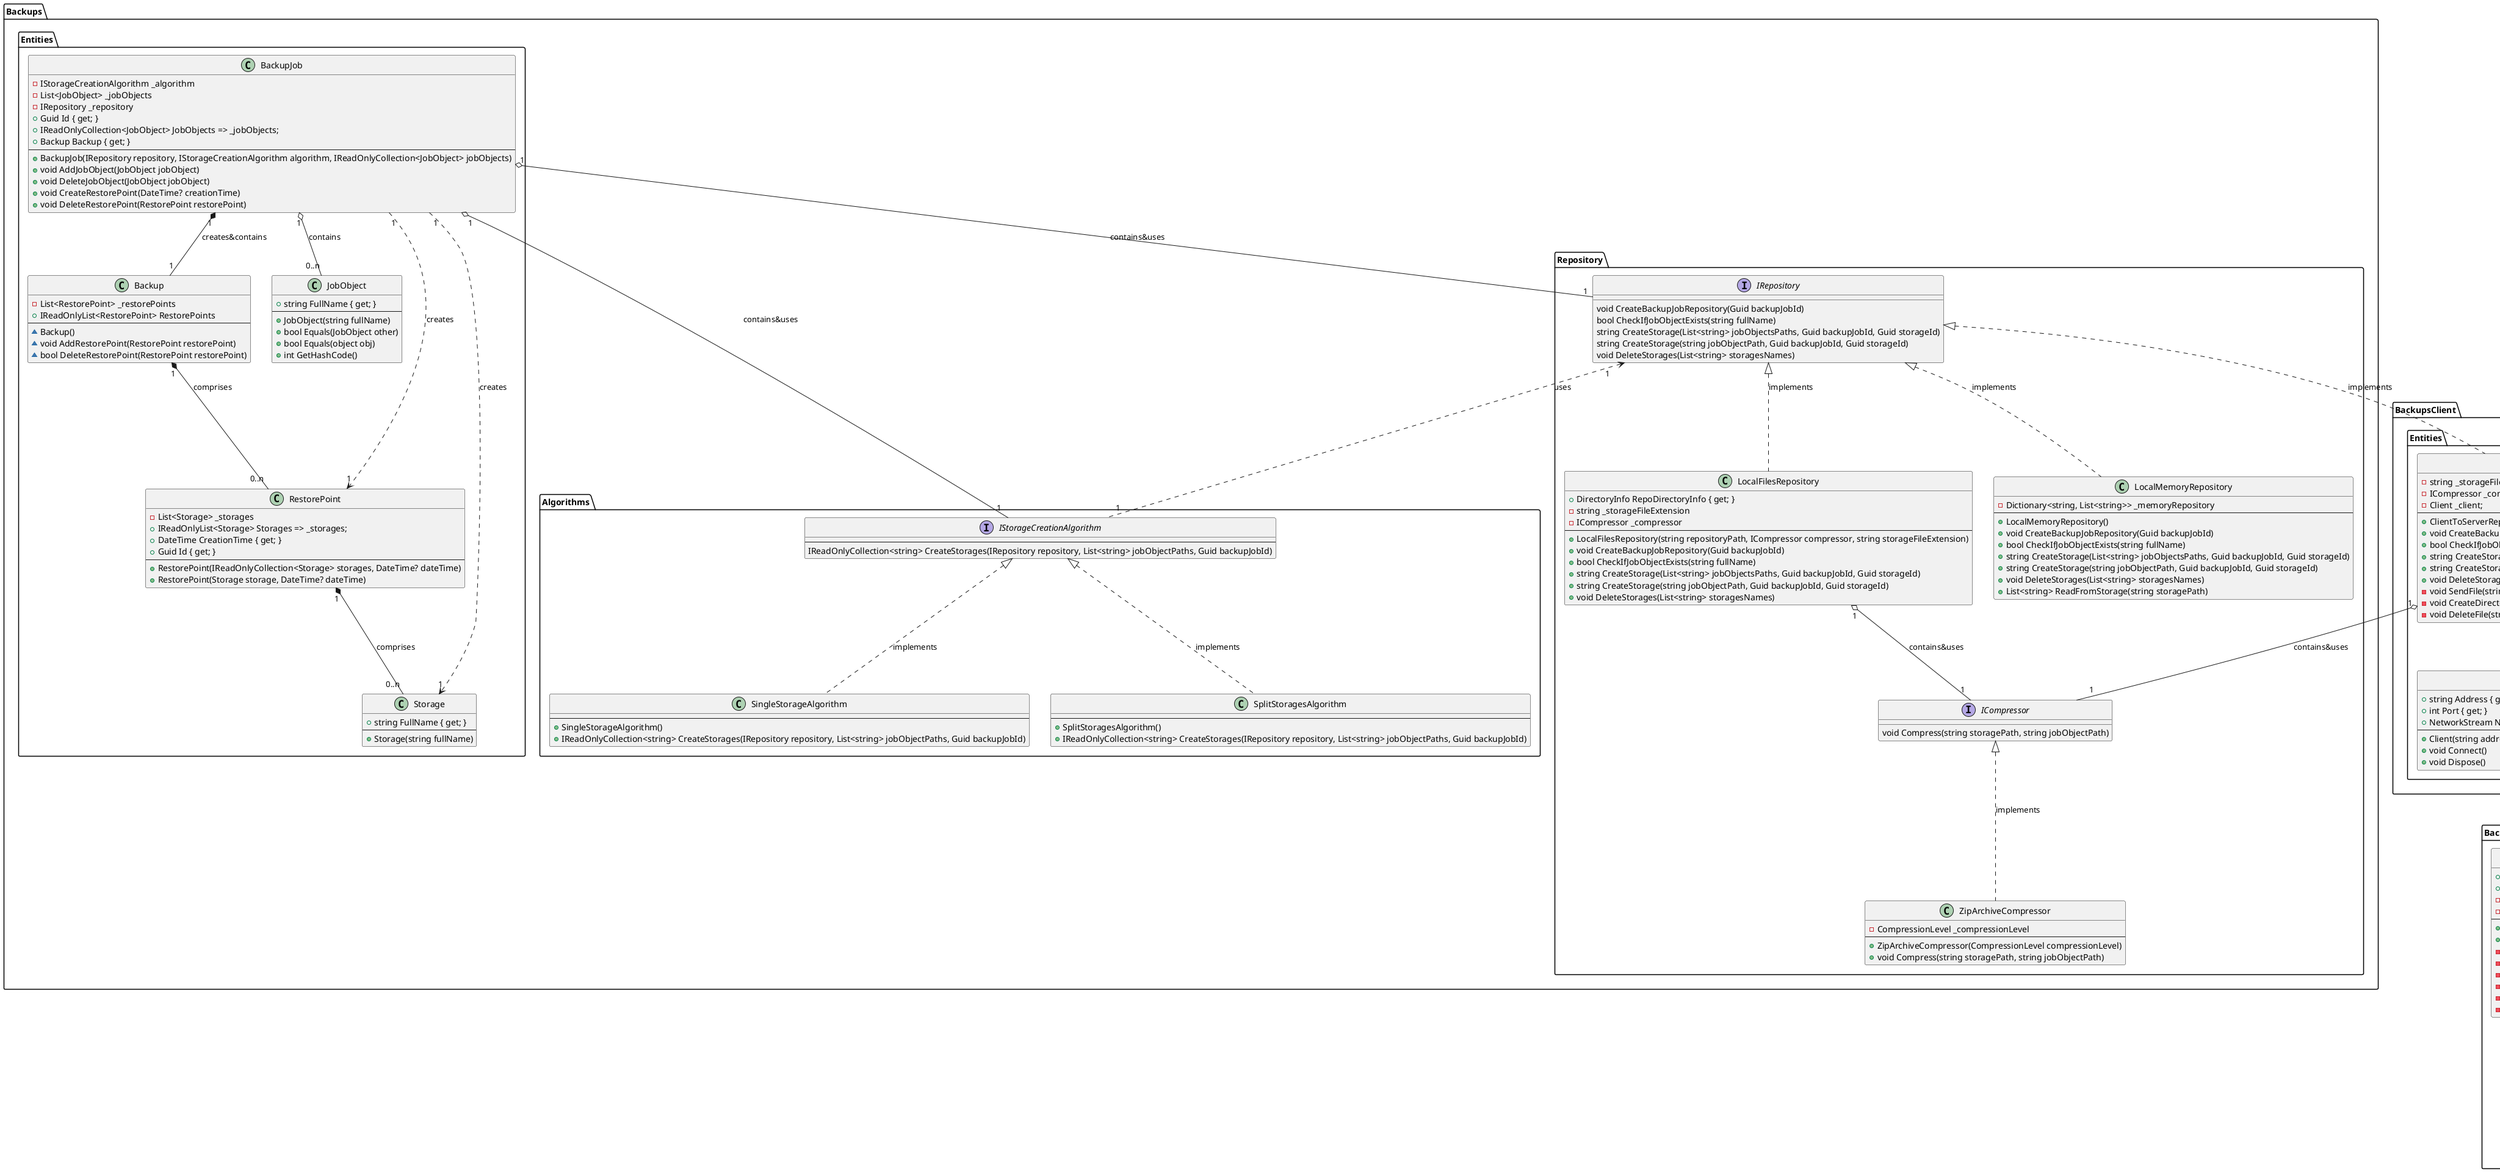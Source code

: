 ﻿@startuml
'https://plantuml.com/class-diagram

package Backups
{
    package Backups.Entities
    {
        class BackupJob
        {
            - IStorageCreationAlgorithm _algorithm
            - List<JobObject> _jobObjects
            - IRepository _repository
            + Guid Id { get; }
            + IReadOnlyCollection<JobObject> JobObjects => _jobObjects;
            + Backup Backup { get; }
        --
            + BackupJob(IRepository repository, IStorageCreationAlgorithm algorithm, IReadOnlyCollection<JobObject> jobObjects)
            + void AddJobObject(JobObject jobObject)
            + void DeleteJobObject(JobObject jobObject)
            + void CreateRestorePoint(DateTime? creationTime)
            + void DeleteRestorePoint(RestorePoint restorePoint)
        }
        
        class Backup
        {
            - List<RestorePoint> _restorePoints
            + IReadOnlyList<RestorePoint> RestorePoints
            --
            ~ Backup()
            ~ void AddRestorePoint(RestorePoint restorePoint)
            ~ bool DeleteRestorePoint(RestorePoint restorePoint)  
        }
        
        class JobObject 
        {
            + string FullName { get; }
            --
            + JobObject(string fullName)
            + bool Equals(JobObject other)
            + bool Equals(object obj)
            + int GetHashCode()
        }
        
        class RestorePoint
        {
            - List<Storage> _storages
            + IReadOnlyList<Storage> Storages => _storages;
            + DateTime CreationTime { get; }
            + Guid Id { get; }
            --
            + RestorePoint(IReadOnlyCollection<Storage> storages, DateTime? dateTime)
            + RestorePoint(Storage storage, DateTime? dateTime)
        }
        
        class Storage
        {
            + string FullName { get; }
            --
            + Storage(string fullName)
        }
    }
    
    package Backups.Algorithms
    {   
        interface IStorageCreationAlgorithm
        {
            --
            IReadOnlyCollection<string> CreateStorages(IRepository repository, List<string> jobObjectPaths, Guid backupJobId)
        }
        
        class SingleStorageAlgorithm
        {
            --
            + SingleStorageAlgorithm()
            + IReadOnlyCollection<string> CreateStorages(IRepository repository, List<string> jobObjectPaths, Guid backupJobId)
        }
        
        class SplitStoragesAlgorithm
        {
            --
            + SplitStoragesAlgorithm()
            + IReadOnlyCollection<string> CreateStorages(IRepository repository, List<string> jobObjectPaths, Guid backupJobId)
        }
    }
    
    package Backups.Repository
    {
        interface IRepository
        {
            void CreateBackupJobRepository(Guid backupJobId)
            bool CheckIfJobObjectExists(string fullName)
            string CreateStorage(List<string> jobObjectsPaths, Guid backupJobId, Guid storageId)
            string CreateStorage(string jobObjectPath, Guid backupJobId, Guid storageId)
            void DeleteStorages(List<string> storagesNames)
        }
        
        interface ICompressor
        {
            void Compress(string storagePath, string jobObjectPath)
        }
        
        class LocalFilesRepository
        {
            + DirectoryInfo RepoDirectoryInfo { get; }
            - string _storageFileExtension
            - ICompressor _compressor
            --
            + LocalFilesRepository(string repositoryPath, ICompressor compressor, string storageFileExtension)
            + void CreateBackupJobRepository(Guid backupJobId)
            + bool CheckIfJobObjectExists(string fullName)
            + string CreateStorage(List<string> jobObjectsPaths, Guid backupJobId, Guid storageId)
            + string CreateStorage(string jobObjectPath, Guid backupJobId, Guid storageId)
            + void DeleteStorages(List<string> storagesNames)
        }
        
        class LocalMemoryRepository
        {
            - Dictionary<string, List<string>> _memoryRepository
            --
            + LocalMemoryRepository()
            + void CreateBackupJobRepository(Guid backupJobId)
            + bool CheckIfJobObjectExists(string fullName)
            + string CreateStorage(List<string> jobObjectsPaths, Guid backupJobId, Guid storageId)
            + string CreateStorage(string jobObjectPath, Guid backupJobId, Guid storageId)
            + void DeleteStorages(List<string> storagesNames)
            + List<string> ReadFromStorage(string storagePath)
        }
        
        class ZipArchiveCompressor
        {
            - CompressionLevel _compressionLevel
            --
            + ZipArchiveCompressor(CompressionLevel compressionLevel)
            + void Compress(string storagePath, string jobObjectPath)
        }
    }

        
    BackupJob "1" o-- "0..n" JobObject: contains
    BackupJob "1" *-- "1" Backup: creates&contains
    BackupJob "1" ..> "1" RestorePoint: creates
    BackupJob "1" ..> "1" Storage: creates
    BackupJob "1" o-- "1" IRepository: contains&uses
    BackupJob "1" o-- "1" IStorageCreationAlgorithm: contains&uses
    Backup "1" *-- "0..n" RestorePoint: comprises
    RestorePoint "1" *-- "0..n" Storage: comprises
    
    IRepository "1" <.. "1" IStorageCreationAlgorithm: uses
    IRepository <|.. LocalFilesRepository: implements
    IRepository <|.. LocalMemoryRepository: implements
    ICompressor <|.. ZipArchiveCompressor: implements
    LocalFilesRepository "1" o-- "1" ICompressor: contains&uses
    
    IStorageCreationAlgorithm <|.. SingleStorageAlgorithm: implements
    IStorageCreationAlgorithm <|.. SplitStoragesAlgorithm: implements 
}

package BackupsServer
{
    class Server 
    {
        + string DirectoryPath { get; }
        + NetworkStream NetworkStream { get; private set; }
        - TcpListener _listener;
        - TcpClient _client;
        --
        + Server(string ipAddress, int port, string directoryPath)
        + void Work()
        - void ChooseAction()
        - string GetLocation()
        - void ReadAndSaveFile()
        - int GetDataLength()
        - void CreateJobDirectory()
        - void DeleteFile()
    }
    
    package BackupsServer.DataTypes
    {
        +enum ActionOption
        {
            ReadAndSaveFile
            DeleteFile
            CreateDirectory
        }
    }
    
    Server "1" ..> "1" ActionOption : uses
}

package BackupsClient
{
    package BackupsClient.Entities
    {
        class Client
        {
            + string Address { get; }
            + int Port { get; }
            + NetworkStream NetworkStream { get; private set; }
            --
            + Client(string address, int port)
            + void Connect()
            + void Dispose()
        }
        
        class ClientToServerRepository
        {
            - string _storageFileExtension;
            - ICompressor _compressor;
            - Client _client;
            --
            + ClientToServerRepository(ICompressor compressor, string storageFileExtension, Client client)
            + void CreateBackupJobRepository(Guid backupJobId)
            + bool CheckIfJobObjectExists(string fullName)
            + string CreateStorage(List<string> jobObjectsPaths, Guid backupJobId, Guid storageId)
            + string CreateStorage(string jobObjectPath, Guid backupJobId, Guid storageId)
            + void DeleteStorages(List<string> storagesNames)
            - void SendFile(string path, string storageName, NetworkStream netStream)
            - void CreateDirectory(string directoryName, NetworkStream netStream)
            - void DeleteFile(string storageName, NetworkStream netStream)
        }
    }
    
    Client "1" x--> "1" Server : connects
    IRepository <|.. ClientToServerRepository : implements
    ClientToServerRepository "1" o-- "1" ICompressor : contains&uses
    ClientToServerRepository "1" x--> "1" Server : sends_data
    ClientToServerRepository "1" ..> ActionOption : uses
    ClientToServerRepository "1" o-- "1" Client : contains&uses
}

@enduml
